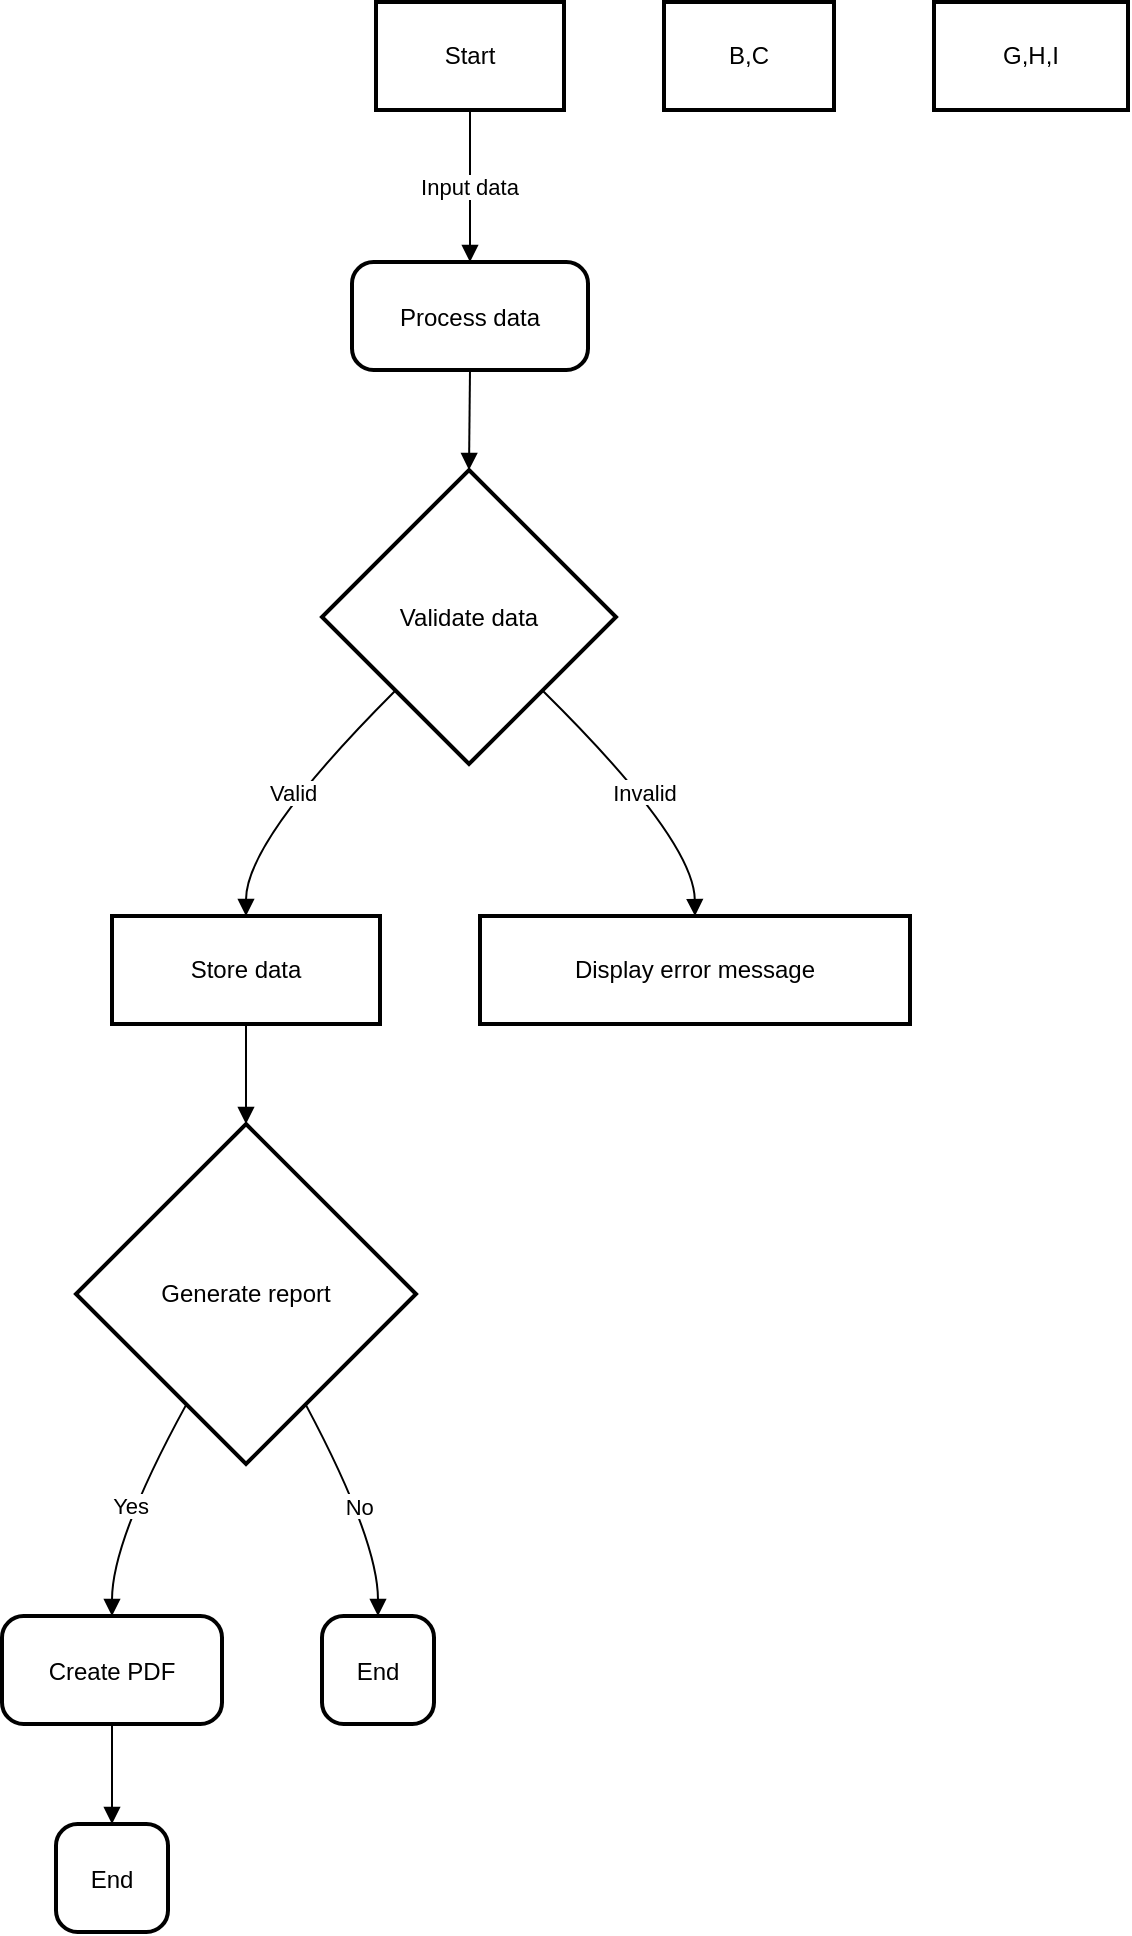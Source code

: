 <mxfile version="26.1.3">
  <diagram name="Página-1" id="qHw6qKe5tCYJ4NvLlHdB">
    <mxGraphModel>
      <root>
        <mxCell id="0" />
        <mxCell id="1" parent="0" />
        <mxCell id="2" value="Start" style="whiteSpace=wrap;strokeWidth=2;" vertex="1" parent="1">
          <mxGeometry x="195" y="8" width="94" height="54" as="geometry" />
        </mxCell>
        <mxCell id="3" value="Process data" style="rounded=1;arcSize=20;strokeWidth=2" vertex="1" parent="1">
          <mxGeometry x="183" y="138" width="118" height="54" as="geometry" />
        </mxCell>
        <mxCell id="4" value="Validate data" style="rhombus;strokeWidth=2;whiteSpace=wrap;" vertex="1" parent="1">
          <mxGeometry x="168" y="242" width="147" height="147" as="geometry" />
        </mxCell>
        <mxCell id="5" value="Store data" style="whiteSpace=wrap;strokeWidth=2;" vertex="1" parent="1">
          <mxGeometry x="63" y="465" width="134" height="54" as="geometry" />
        </mxCell>
        <mxCell id="6" value="Display error message" style="whiteSpace=wrap;strokeWidth=2;" vertex="1" parent="1">
          <mxGeometry x="247" y="465" width="215" height="54" as="geometry" />
        </mxCell>
        <mxCell id="7" value="Generate report" style="rhombus;strokeWidth=2;whiteSpace=wrap;" vertex="1" parent="1">
          <mxGeometry x="45" y="569" width="170" height="170" as="geometry" />
        </mxCell>
        <mxCell id="8" value="Create PDF" style="rounded=1;arcSize=20;strokeWidth=2" vertex="1" parent="1">
          <mxGeometry x="8" y="815" width="110" height="54" as="geometry" />
        </mxCell>
        <mxCell id="9" value="End" style="rounded=1;arcSize=20;strokeWidth=2" vertex="1" parent="1">
          <mxGeometry x="35" y="919" width="56" height="54" as="geometry" />
        </mxCell>
        <mxCell id="10" value="End" style="rounded=1;arcSize=20;strokeWidth=2" vertex="1" parent="1">
          <mxGeometry x="168" y="815" width="56" height="54" as="geometry" />
        </mxCell>
        <mxCell id="11" value="B,C" style="whiteSpace=wrap;strokeWidth=2;" vertex="1" parent="1">
          <mxGeometry x="339" y="8" width="85" height="54" as="geometry" />
        </mxCell>
        <mxCell id="12" value="G,H,I" style="whiteSpace=wrap;strokeWidth=2;" vertex="1" parent="1">
          <mxGeometry x="474" y="8" width="97" height="54" as="geometry" />
        </mxCell>
        <mxCell id="13" value="Input data" style="curved=1;startArrow=none;endArrow=block;exitX=0.5;exitY=1;entryX=0.5;entryY=0;" edge="1" parent="1" source="2" target="3">
          <mxGeometry relative="1" as="geometry">
            <Array as="points" />
          </mxGeometry>
        </mxCell>
        <mxCell id="14" value="" style="curved=1;startArrow=none;endArrow=block;exitX=0.5;exitY=1;entryX=0.5;entryY=0;" edge="1" parent="1" source="3" target="4">
          <mxGeometry relative="1" as="geometry">
            <Array as="points" />
          </mxGeometry>
        </mxCell>
        <mxCell id="15" value="Valid" style="curved=1;startArrow=none;endArrow=block;exitX=0;exitY=1;entryX=0.5;entryY=0;" edge="1" parent="1" source="4" target="5">
          <mxGeometry relative="1" as="geometry">
            <Array as="points">
              <mxPoint x="130" y="427" />
            </Array>
          </mxGeometry>
        </mxCell>
        <mxCell id="16" value="Invalid" style="curved=1;startArrow=none;endArrow=block;exitX=1;exitY=1;entryX=0.5;entryY=0;" edge="1" parent="1" source="4" target="6">
          <mxGeometry relative="1" as="geometry">
            <Array as="points">
              <mxPoint x="354" y="427" />
            </Array>
          </mxGeometry>
        </mxCell>
        <mxCell id="17" value="" style="curved=1;startArrow=none;endArrow=block;exitX=0.5;exitY=1;entryX=0.5;entryY=0;" edge="1" parent="1" source="5" target="7">
          <mxGeometry relative="1" as="geometry">
            <Array as="points" />
          </mxGeometry>
        </mxCell>
        <mxCell id="18" value="Yes" style="curved=1;startArrow=none;endArrow=block;exitX=0.23;exitY=1;entryX=0.5;entryY=0;" edge="1" parent="1" source="7" target="8">
          <mxGeometry relative="1" as="geometry">
            <Array as="points">
              <mxPoint x="63" y="777" />
            </Array>
          </mxGeometry>
        </mxCell>
        <mxCell id="19" value="" style="curved=1;startArrow=none;endArrow=block;exitX=0.5;exitY=1;entryX=0.5;entryY=0;" edge="1" parent="1" source="8" target="9">
          <mxGeometry relative="1" as="geometry">
            <Array as="points" />
          </mxGeometry>
        </mxCell>
        <mxCell id="20" value="No" style="curved=1;startArrow=none;endArrow=block;exitX=0.77;exitY=1;entryX=0.5;entryY=0;" edge="1" parent="1" source="7" target="10">
          <mxGeometry relative="1" as="geometry">
            <Array as="points">
              <mxPoint x="196" y="777" />
            </Array>
          </mxGeometry>
        </mxCell>
      </root>
    </mxGraphModel>
  </diagram>
</mxfile>
